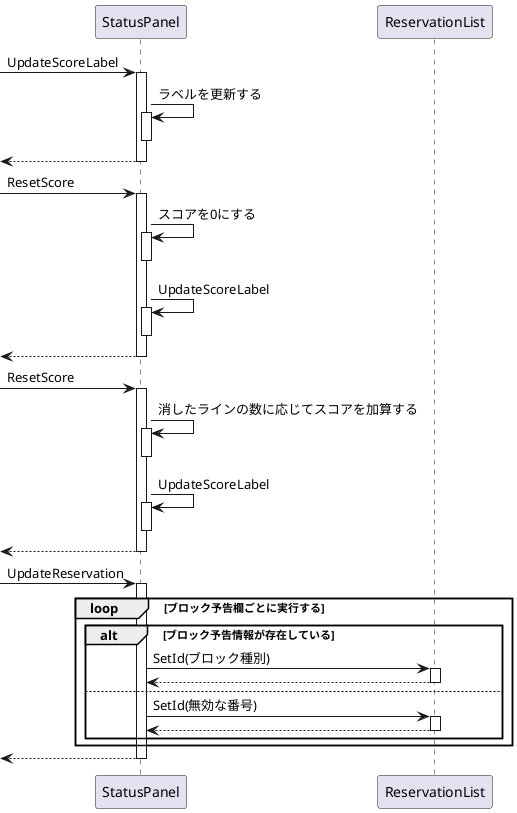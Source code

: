 @startuml

' ReservationList のインスタンスはStatusPanel からしかアクセスできないのと、
' 単純な処理しか実行していないため、スタブを用いた試験は一旦見送る

[-> StatusPanel : UpdateScoreLabel
activate StatusPanel
    StatusPanel -> StatusPanel : ラベルを更新する
    activate StatusPanel
    deactivate StatusPanel
    [<-- StatusPanel
deactivate StatusPanel

[-> StatusPanel : ResetScore
activate StatusPanel
    StatusPanel -> StatusPanel : スコアを0にする
    activate StatusPanel
    deactivate StatusPanel
    StatusPanel -> StatusPanel : UpdateScoreLabel
    activate StatusPanel
    deactivate StatusPanel
    [<-- StatusPanel
deactivate StatusPanel

[-> StatusPanel : ResetScore
activate StatusPanel
    StatusPanel -> StatusPanel : 消したラインの数に応じてスコアを加算する
    activate StatusPanel
    deactivate StatusPanel
    StatusPanel -> StatusPanel : UpdateScoreLabel
    activate StatusPanel
    deactivate StatusPanel
    [<-- StatusPanel
deactivate StatusPanel

[-> StatusPanel : UpdateReservation
activate StatusPanel
    loop ブロック予告欄ごとに実行する
        alt ブロック予告情報が存在している
            StatusPanel -> ReservationList : SetId(ブロック種別)
            activate ReservationList
                StatusPanel <-- ReservationList
            deactivate ReservationList
        else
            StatusPanel -> ReservationList : SetId(無効な番号)
            activate ReservationList
                StatusPanel <-- ReservationList
            deactivate ReservationList
        end
    end
    [<-- StatusPanel
deactivate StatusPanel

@enduml